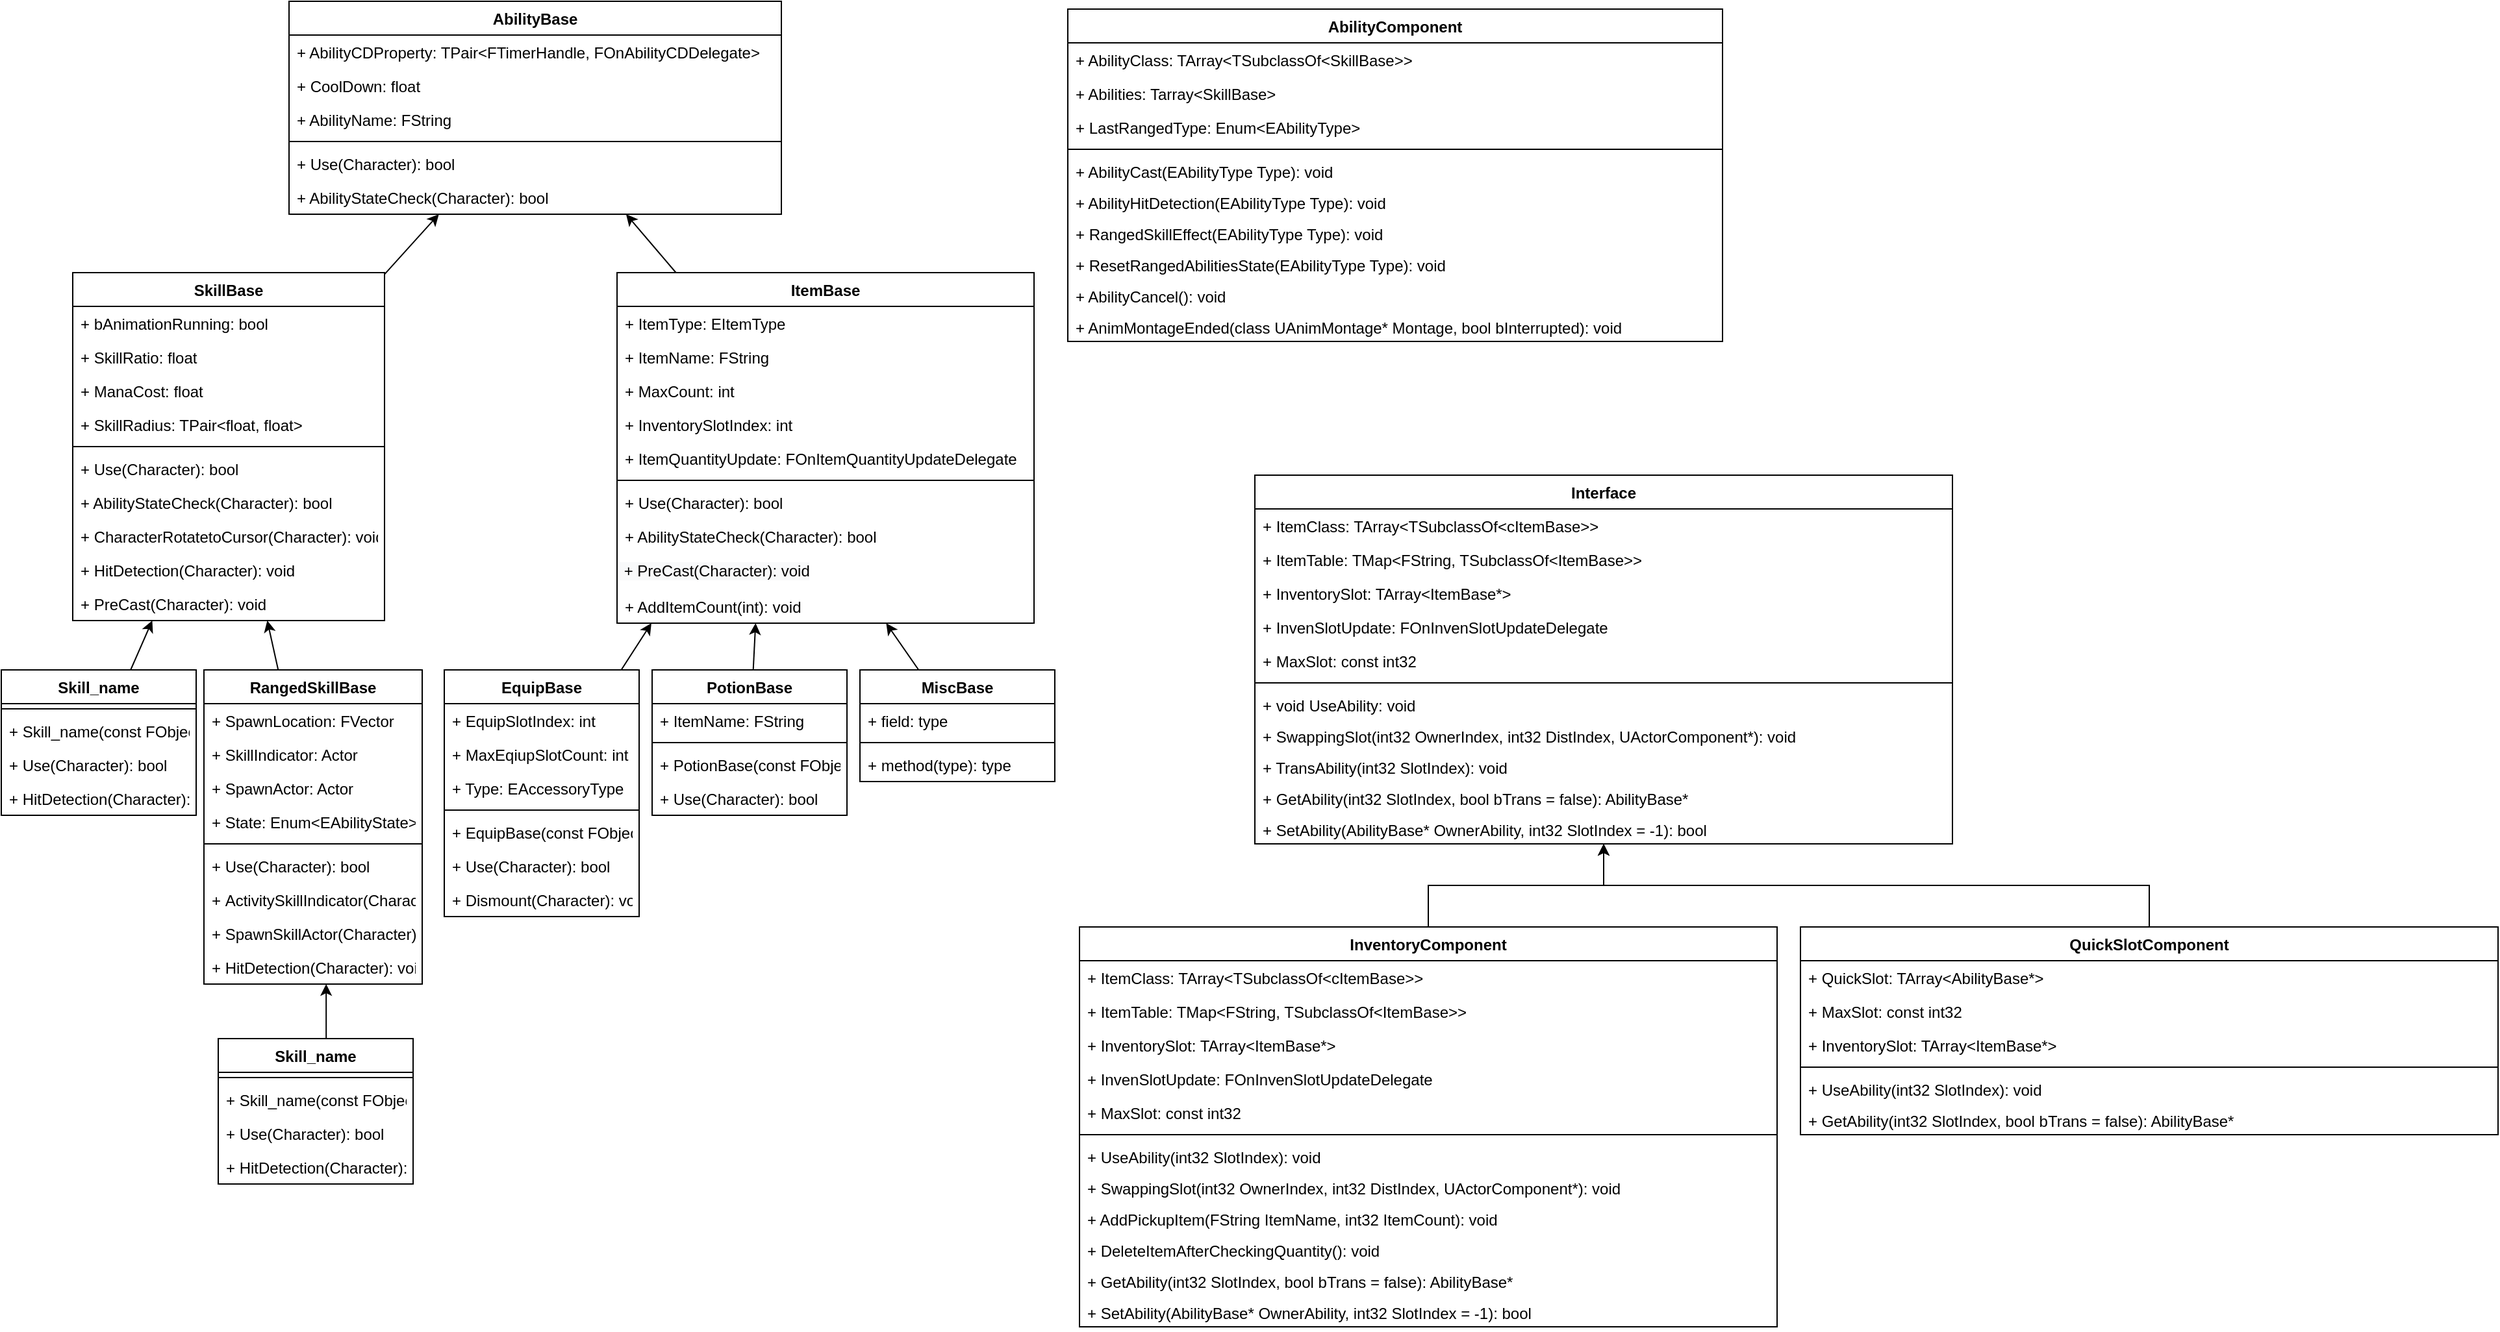<mxfile version="17.1.3" type="github">
  <diagram id="C5RBs43oDa-KdzZeNtuy" name="Page-1">
    <mxGraphModel dx="1185" dy="662" grid="0" gridSize="10" guides="1" tooltips="1" connect="1" arrows="1" fold="1" page="1" pageScale="1" pageWidth="827" pageHeight="1169" background="#ffffff" math="0" shadow="0">
      <root>
        <mxCell id="WIyWlLk6GJQsqaUBKTNV-0" />
        <mxCell id="WIyWlLk6GJQsqaUBKTNV-1" parent="WIyWlLk6GJQsqaUBKTNV-0" />
        <mxCell id="GO_Z0IEruswd79jer_rX-120" value="AbilityBase" style="swimlane;fontStyle=1;align=center;verticalAlign=top;childLayout=stackLayout;horizontal=1;startSize=26;horizontalStack=0;resizeParent=1;resizeParentMax=0;resizeLast=0;collapsible=1;marginBottom=0;strokeColor=#000000;" parent="WIyWlLk6GJQsqaUBKTNV-1" vertex="1">
          <mxGeometry x="235.5" y="5" width="379" height="164" as="geometry" />
        </mxCell>
        <mxCell id="yZPW7nLBiJJzEYoTllij-23" value="+ AbilityCDProperty: TPair&lt;FTimerHandle, FOnAbilityCDDelegate&gt;" style="text;strokeColor=none;fillColor=none;align=left;verticalAlign=top;spacingLeft=4;spacingRight=4;overflow=hidden;rotatable=0;points=[[0,0.5],[1,0.5]];portConstraint=eastwest;" parent="GO_Z0IEruswd79jer_rX-120" vertex="1">
          <mxGeometry y="26" width="379" height="26" as="geometry" />
        </mxCell>
        <mxCell id="GO_Z0IEruswd79jer_rX-121" value="+ CoolDown: float" style="text;strokeColor=none;fillColor=none;align=left;verticalAlign=top;spacingLeft=4;spacingRight=4;overflow=hidden;rotatable=0;points=[[0,0.5],[1,0.5]];portConstraint=eastwest;" parent="GO_Z0IEruswd79jer_rX-120" vertex="1">
          <mxGeometry y="52" width="379" height="26" as="geometry" />
        </mxCell>
        <mxCell id="s1_-hw93lYLF9Lze-yvm-6" value="+ AbilityName: FString" style="text;strokeColor=none;fillColor=none;align=left;verticalAlign=top;spacingLeft=4;spacingRight=4;overflow=hidden;rotatable=0;points=[[0,0.5],[1,0.5]];portConstraint=eastwest;" parent="GO_Z0IEruswd79jer_rX-120" vertex="1">
          <mxGeometry y="78" width="379" height="26" as="geometry" />
        </mxCell>
        <mxCell id="GO_Z0IEruswd79jer_rX-122" value="" style="line;strokeWidth=1;fillColor=none;align=left;verticalAlign=middle;spacingTop=-1;spacingLeft=3;spacingRight=3;rotatable=0;labelPosition=right;points=[];portConstraint=eastwest;" parent="GO_Z0IEruswd79jer_rX-120" vertex="1">
          <mxGeometry y="104" width="379" height="8" as="geometry" />
        </mxCell>
        <mxCell id="GO_Z0IEruswd79jer_rX-166" value="+ Use(Character): bool" style="text;strokeColor=none;fillColor=none;align=left;verticalAlign=top;spacingLeft=4;spacingRight=4;overflow=hidden;rotatable=0;points=[[0,0.5],[1,0.5]];portConstraint=eastwest;" parent="GO_Z0IEruswd79jer_rX-120" vertex="1">
          <mxGeometry y="112" width="379" height="26" as="geometry" />
        </mxCell>
        <mxCell id="GO_Z0IEruswd79jer_rX-123" value="+ AbilityStateCheck(Character): bool" style="text;strokeColor=none;fillColor=none;align=left;verticalAlign=top;spacingLeft=4;spacingRight=4;overflow=hidden;rotatable=0;points=[[0,0.5],[1,0.5]];portConstraint=eastwest;" parent="GO_Z0IEruswd79jer_rX-120" vertex="1">
          <mxGeometry y="138" width="379" height="26" as="geometry" />
        </mxCell>
        <mxCell id="GO_Z0IEruswd79jer_rX-156" style="edgeStyle=none;rounded=0;orthogonalLoop=1;jettySize=auto;html=1;" parent="WIyWlLk6GJQsqaUBKTNV-1" source="GO_Z0IEruswd79jer_rX-128" target="GO_Z0IEruswd79jer_rX-120" edge="1">
          <mxGeometry relative="1" as="geometry" />
        </mxCell>
        <mxCell id="GO_Z0IEruswd79jer_rX-128" value="SkillBase" style="swimlane;fontStyle=1;align=center;verticalAlign=top;childLayout=stackLayout;horizontal=1;startSize=26;horizontalStack=0;resizeParent=1;resizeParentMax=0;resizeLast=0;collapsible=1;marginBottom=0;strokeColor=#000000;" parent="WIyWlLk6GJQsqaUBKTNV-1" vertex="1">
          <mxGeometry x="69" y="214" width="240" height="268" as="geometry" />
        </mxCell>
        <mxCell id="s1_-hw93lYLF9Lze-yvm-1" value="+ bAnimationRunning: bool" style="text;strokeColor=none;fillColor=none;align=left;verticalAlign=top;spacingLeft=4;spacingRight=4;overflow=hidden;rotatable=0;points=[[0,0.5],[1,0.5]];portConstraint=eastwest;" parent="GO_Z0IEruswd79jer_rX-128" vertex="1">
          <mxGeometry y="26" width="240" height="26" as="geometry" />
        </mxCell>
        <mxCell id="GO_Z0IEruswd79jer_rX-129" value="+ SkillRatio: float" style="text;strokeColor=none;fillColor=none;align=left;verticalAlign=top;spacingLeft=4;spacingRight=4;overflow=hidden;rotatable=0;points=[[0,0.5],[1,0.5]];portConstraint=eastwest;" parent="GO_Z0IEruswd79jer_rX-128" vertex="1">
          <mxGeometry y="52" width="240" height="26" as="geometry" />
        </mxCell>
        <mxCell id="GO_Z0IEruswd79jer_rX-165" value="+ ManaCost: float" style="text;strokeColor=none;fillColor=none;align=left;verticalAlign=top;spacingLeft=4;spacingRight=4;overflow=hidden;rotatable=0;points=[[0,0.5],[1,0.5]];portConstraint=eastwest;" parent="GO_Z0IEruswd79jer_rX-128" vertex="1">
          <mxGeometry y="78" width="240" height="26" as="geometry" />
        </mxCell>
        <mxCell id="yZPW7nLBiJJzEYoTllij-17" value="+ SkillRadius: TPair&lt;float, float&gt;" style="text;strokeColor=none;fillColor=none;align=left;verticalAlign=top;spacingLeft=4;spacingRight=4;overflow=hidden;rotatable=0;points=[[0,0.5],[1,0.5]];portConstraint=eastwest;" parent="GO_Z0IEruswd79jer_rX-128" vertex="1">
          <mxGeometry y="104" width="240" height="26" as="geometry" />
        </mxCell>
        <mxCell id="GO_Z0IEruswd79jer_rX-130" value="" style="line;strokeWidth=1;fillColor=none;align=left;verticalAlign=middle;spacingTop=-1;spacingLeft=3;spacingRight=3;rotatable=0;labelPosition=right;points=[];portConstraint=eastwest;" parent="GO_Z0IEruswd79jer_rX-128" vertex="1">
          <mxGeometry y="130" width="240" height="8" as="geometry" />
        </mxCell>
        <mxCell id="yZPW7nLBiJJzEYoTllij-16" value="+ Use(Character): bool" style="text;strokeColor=none;fillColor=none;align=left;verticalAlign=top;spacingLeft=4;spacingRight=4;overflow=hidden;rotatable=0;points=[[0,0.5],[1,0.5]];portConstraint=eastwest;" parent="GO_Z0IEruswd79jer_rX-128" vertex="1">
          <mxGeometry y="138" width="240" height="26" as="geometry" />
        </mxCell>
        <mxCell id="yZPW7nLBiJJzEYoTllij-20" value="+ AbilityStateCheck(Character): bool" style="text;strokeColor=none;fillColor=none;align=left;verticalAlign=top;spacingLeft=4;spacingRight=4;overflow=hidden;rotatable=0;points=[[0,0.5],[1,0.5]];portConstraint=eastwest;" parent="GO_Z0IEruswd79jer_rX-128" vertex="1">
          <mxGeometry y="164" width="240" height="26" as="geometry" />
        </mxCell>
        <mxCell id="yZPW7nLBiJJzEYoTllij-6" value="+ CharacterRotatetoCursor(Character): void" style="text;strokeColor=none;fillColor=none;align=left;verticalAlign=top;spacingLeft=4;spacingRight=4;overflow=hidden;rotatable=0;points=[[0,0.5],[1,0.5]];portConstraint=eastwest;" parent="GO_Z0IEruswd79jer_rX-128" vertex="1">
          <mxGeometry y="190" width="240" height="26" as="geometry" />
        </mxCell>
        <mxCell id="GO_Z0IEruswd79jer_rX-131" value="+ HitDetection(Character): void" style="text;strokeColor=none;fillColor=none;align=left;verticalAlign=top;spacingLeft=4;spacingRight=4;overflow=hidden;rotatable=0;points=[[0,0.5],[1,0.5]];portConstraint=eastwest;" parent="GO_Z0IEruswd79jer_rX-128" vertex="1">
          <mxGeometry y="216" width="240" height="26" as="geometry" />
        </mxCell>
        <mxCell id="s1_-hw93lYLF9Lze-yvm-0" value="+ PreCast(Character): void" style="text;strokeColor=none;fillColor=none;align=left;verticalAlign=top;spacingLeft=4;spacingRight=4;overflow=hidden;rotatable=0;points=[[0,0.5],[1,0.5]];portConstraint=eastwest;" parent="GO_Z0IEruswd79jer_rX-128" vertex="1">
          <mxGeometry y="242" width="240" height="26" as="geometry" />
        </mxCell>
        <mxCell id="GO_Z0IEruswd79jer_rX-157" style="edgeStyle=none;rounded=0;orthogonalLoop=1;jettySize=auto;html=1;" parent="WIyWlLk6GJQsqaUBKTNV-1" source="GO_Z0IEruswd79jer_rX-132" target="GO_Z0IEruswd79jer_rX-120" edge="1">
          <mxGeometry relative="1" as="geometry" />
        </mxCell>
        <mxCell id="GO_Z0IEruswd79jer_rX-132" value="ItemBase" style="swimlane;fontStyle=1;align=center;verticalAlign=top;childLayout=stackLayout;horizontal=1;startSize=26;horizontalStack=0;resizeParent=1;resizeParentMax=0;resizeLast=0;collapsible=1;marginBottom=0;strokeColor=#000000;" parent="WIyWlLk6GJQsqaUBKTNV-1" vertex="1">
          <mxGeometry x="488" y="214" width="321" height="270" as="geometry">
            <mxRectangle x="519" y="200" width="80" height="26" as="alternateBounds" />
          </mxGeometry>
        </mxCell>
        <mxCell id="s1_-hw93lYLF9Lze-yvm-9" value="+ ItemType: EItemType" style="text;strokeColor=none;fillColor=none;align=left;verticalAlign=top;spacingLeft=4;spacingRight=4;overflow=hidden;rotatable=0;points=[[0,0.5],[1,0.5]];portConstraint=eastwest;" parent="GO_Z0IEruswd79jer_rX-132" vertex="1">
          <mxGeometry y="26" width="321" height="26" as="geometry" />
        </mxCell>
        <mxCell id="egzBv6QjyefmBO5BSppb-17" value="+ ItemName: FString" style="text;strokeColor=none;fillColor=none;align=left;verticalAlign=top;spacingLeft=4;spacingRight=4;overflow=hidden;rotatable=0;points=[[0,0.5],[1,0.5]];portConstraint=eastwest;" parent="GO_Z0IEruswd79jer_rX-132" vertex="1">
          <mxGeometry y="52" width="321" height="26" as="geometry" />
        </mxCell>
        <mxCell id="GO_Z0IEruswd79jer_rX-133" value="+ MaxCount: int" style="text;strokeColor=none;fillColor=none;align=left;verticalAlign=top;spacingLeft=4;spacingRight=4;overflow=hidden;rotatable=0;points=[[0,0.5],[1,0.5]];portConstraint=eastwest;" parent="GO_Z0IEruswd79jer_rX-132" vertex="1">
          <mxGeometry y="78" width="321" height="26" as="geometry" />
        </mxCell>
        <mxCell id="egzBv6QjyefmBO5BSppb-18" value="+ InventorySlotIndex: int" style="text;strokeColor=none;fillColor=none;align=left;verticalAlign=top;spacingLeft=4;spacingRight=4;overflow=hidden;rotatable=0;points=[[0,0.5],[1,0.5]];portConstraint=eastwest;" parent="GO_Z0IEruswd79jer_rX-132" vertex="1">
          <mxGeometry y="104" width="321" height="26" as="geometry" />
        </mxCell>
        <mxCell id="s1_-hw93lYLF9Lze-yvm-8" value="+ ItemQuantityUpdate: FOnItemQuantityUpdateDelegate" style="text;strokeColor=none;fillColor=none;align=left;verticalAlign=top;spacingLeft=4;spacingRight=4;overflow=hidden;rotatable=0;points=[[0,0.5],[1,0.5]];portConstraint=eastwest;" parent="GO_Z0IEruswd79jer_rX-132" vertex="1">
          <mxGeometry y="130" width="321" height="26" as="geometry" />
        </mxCell>
        <mxCell id="GO_Z0IEruswd79jer_rX-134" value="" style="line;strokeWidth=1;fillColor=none;align=left;verticalAlign=middle;spacingTop=-1;spacingLeft=3;spacingRight=3;rotatable=0;labelPosition=right;points=[];portConstraint=eastwest;" parent="GO_Z0IEruswd79jer_rX-132" vertex="1">
          <mxGeometry y="156" width="321" height="8" as="geometry" />
        </mxCell>
        <mxCell id="yZPW7nLBiJJzEYoTllij-22" value="+ Use(Character): bool" style="text;strokeColor=none;fillColor=none;align=left;verticalAlign=top;spacingLeft=4;spacingRight=4;overflow=hidden;rotatable=0;points=[[0,0.5],[1,0.5]];portConstraint=eastwest;" parent="GO_Z0IEruswd79jer_rX-132" vertex="1">
          <mxGeometry y="164" width="321" height="26" as="geometry" />
        </mxCell>
        <mxCell id="egzBv6QjyefmBO5BSppb-19" value="+ AbilityStateCheck(Character): bool" style="text;strokeColor=none;fillColor=none;align=left;verticalAlign=top;spacingLeft=4;spacingRight=4;overflow=hidden;rotatable=0;points=[[0,0.5],[1,0.5]];portConstraint=eastwest;" parent="GO_Z0IEruswd79jer_rX-132" vertex="1">
          <mxGeometry y="190" width="321" height="26" as="geometry" />
        </mxCell>
        <mxCell id="s1_-hw93lYLF9Lze-yvm-10" value="&lt;span style=&quot;color: rgb(0 , 0 , 0) ; font-family: &amp;#34;helvetica&amp;#34; ; font-size: 12px ; font-style: normal ; font-weight: 400 ; letter-spacing: normal ; text-align: left ; text-indent: 0px ; text-transform: none ; word-spacing: 0px ; background-color: rgb(248 , 249 , 250) ; display: inline ; float: none&quot;&gt;&amp;nbsp;+ PreCast(Character): void&lt;/span&gt;" style="text;whiteSpace=wrap;html=1;" parent="GO_Z0IEruswd79jer_rX-132" vertex="1">
          <mxGeometry y="216" width="321" height="28" as="geometry" />
        </mxCell>
        <mxCell id="s1_-hw93lYLF9Lze-yvm-7" value="+ AddItemCount(int): void" style="text;strokeColor=none;fillColor=none;align=left;verticalAlign=top;spacingLeft=4;spacingRight=4;overflow=hidden;rotatable=0;points=[[0,0.5],[1,0.5]];portConstraint=eastwest;" parent="GO_Z0IEruswd79jer_rX-132" vertex="1">
          <mxGeometry y="244" width="321" height="26" as="geometry" />
        </mxCell>
        <mxCell id="GO_Z0IEruswd79jer_rX-160" style="edgeStyle=none;rounded=0;orthogonalLoop=1;jettySize=auto;html=1;" parent="WIyWlLk6GJQsqaUBKTNV-1" source="GO_Z0IEruswd79jer_rX-136" target="GO_Z0IEruswd79jer_rX-128" edge="1">
          <mxGeometry relative="1" as="geometry" />
        </mxCell>
        <mxCell id="GO_Z0IEruswd79jer_rX-136" value="Skill_name" style="swimlane;fontStyle=1;align=center;verticalAlign=top;childLayout=stackLayout;horizontal=1;startSize=26;horizontalStack=0;resizeParent=1;resizeParentMax=0;resizeLast=0;collapsible=1;marginBottom=0;strokeColor=#000000;labelBorderColor=none;" parent="WIyWlLk6GJQsqaUBKTNV-1" vertex="1">
          <mxGeometry x="14" y="520" width="150" height="112" as="geometry" />
        </mxCell>
        <mxCell id="GO_Z0IEruswd79jer_rX-138" value="" style="line;strokeWidth=1;fillColor=none;align=left;verticalAlign=middle;spacingTop=-1;spacingLeft=3;spacingRight=3;rotatable=0;labelPosition=right;points=[];portConstraint=eastwest;" parent="GO_Z0IEruswd79jer_rX-136" vertex="1">
          <mxGeometry y="26" width="150" height="8" as="geometry" />
        </mxCell>
        <mxCell id="yZPW7nLBiJJzEYoTllij-29" value="+ Skill_name(const FObjectInitializer&amp; ObjectInitializer): void" style="text;strokeColor=none;fillColor=none;align=left;verticalAlign=top;spacingLeft=4;spacingRight=4;overflow=hidden;rotatable=0;points=[[0,0.5],[1,0.5]];portConstraint=eastwest;fontStyle=0" parent="GO_Z0IEruswd79jer_rX-136" vertex="1">
          <mxGeometry y="34" width="150" height="26" as="geometry" />
        </mxCell>
        <mxCell id="yZPW7nLBiJJzEYoTllij-36" value="+ Use(Character): bool" style="text;strokeColor=none;fillColor=none;align=left;verticalAlign=top;spacingLeft=4;spacingRight=4;overflow=hidden;rotatable=0;points=[[0,0.5],[1,0.5]];portConstraint=eastwest;" parent="GO_Z0IEruswd79jer_rX-136" vertex="1">
          <mxGeometry y="60" width="150" height="26" as="geometry" />
        </mxCell>
        <mxCell id="yZPW7nLBiJJzEYoTllij-32" value="+ HitDetection(Character): void" style="text;strokeColor=none;fillColor=none;align=left;verticalAlign=top;spacingLeft=4;spacingRight=4;overflow=hidden;rotatable=0;points=[[0,0.5],[1,0.5]];portConstraint=eastwest;" parent="GO_Z0IEruswd79jer_rX-136" vertex="1">
          <mxGeometry y="86" width="150" height="26" as="geometry" />
        </mxCell>
        <mxCell id="GO_Z0IEruswd79jer_rX-161" style="edgeStyle=none;rounded=0;orthogonalLoop=1;jettySize=auto;html=1;" parent="WIyWlLk6GJQsqaUBKTNV-1" source="GO_Z0IEruswd79jer_rX-140" target="GO_Z0IEruswd79jer_rX-128" edge="1">
          <mxGeometry relative="1" as="geometry" />
        </mxCell>
        <mxCell id="GO_Z0IEruswd79jer_rX-140" value="RangedSkillBase" style="swimlane;fontStyle=1;align=center;verticalAlign=top;childLayout=stackLayout;horizontal=1;startSize=26;horizontalStack=0;resizeParent=1;resizeParentMax=0;resizeLast=0;collapsible=1;marginBottom=0;strokeColor=#000000;" parent="WIyWlLk6GJQsqaUBKTNV-1" vertex="1">
          <mxGeometry x="170" y="520" width="168" height="242" as="geometry" />
        </mxCell>
        <mxCell id="yZPW7nLBiJJzEYoTllij-10" value="+ SpawnLocation: FVector" style="text;strokeColor=none;fillColor=none;align=left;verticalAlign=top;spacingLeft=4;spacingRight=4;overflow=hidden;rotatable=0;points=[[0,0.5],[1,0.5]];portConstraint=eastwest;" parent="GO_Z0IEruswd79jer_rX-140" vertex="1">
          <mxGeometry y="26" width="168" height="26" as="geometry" />
        </mxCell>
        <mxCell id="GO_Z0IEruswd79jer_rX-141" value="+ SkillIndicator: Actor" style="text;strokeColor=none;fillColor=none;align=left;verticalAlign=top;spacingLeft=4;spacingRight=4;overflow=hidden;rotatable=0;points=[[0,0.5],[1,0.5]];portConstraint=eastwest;" parent="GO_Z0IEruswd79jer_rX-140" vertex="1">
          <mxGeometry y="52" width="168" height="26" as="geometry" />
        </mxCell>
        <mxCell id="L7j_BJLLFzNBsJzs4OP5-8" value="+ SpawnActor: Actor" style="text;strokeColor=none;fillColor=none;align=left;verticalAlign=top;spacingLeft=4;spacingRight=4;overflow=hidden;rotatable=0;points=[[0,0.5],[1,0.5]];portConstraint=eastwest;" vertex="1" parent="GO_Z0IEruswd79jer_rX-140">
          <mxGeometry y="78" width="168" height="26" as="geometry" />
        </mxCell>
        <mxCell id="L7j_BJLLFzNBsJzs4OP5-9" value="+ State: Enum&lt;EAbilityState&gt;" style="text;strokeColor=none;fillColor=none;align=left;verticalAlign=top;spacingLeft=4;spacingRight=4;overflow=hidden;rotatable=0;points=[[0,0.5],[1,0.5]];portConstraint=eastwest;" vertex="1" parent="GO_Z0IEruswd79jer_rX-140">
          <mxGeometry y="104" width="168" height="26" as="geometry" />
        </mxCell>
        <mxCell id="GO_Z0IEruswd79jer_rX-142" value="" style="line;strokeWidth=1;fillColor=none;align=left;verticalAlign=middle;spacingTop=-1;spacingLeft=3;spacingRight=3;rotatable=0;labelPosition=right;points=[];portConstraint=eastwest;" parent="GO_Z0IEruswd79jer_rX-140" vertex="1">
          <mxGeometry y="130" width="168" height="8" as="geometry" />
        </mxCell>
        <mxCell id="yZPW7nLBiJJzEYoTllij-9" value="+ Use(Character): bool" style="text;strokeColor=none;fillColor=none;align=left;verticalAlign=top;spacingLeft=4;spacingRight=4;overflow=hidden;rotatable=0;points=[[0,0.5],[1,0.5]];portConstraint=eastwest;" parent="GO_Z0IEruswd79jer_rX-140" vertex="1">
          <mxGeometry y="138" width="168" height="26" as="geometry" />
        </mxCell>
        <mxCell id="L7j_BJLLFzNBsJzs4OP5-6" value="+ ActivitySkillIndicator(Character): void" style="text;strokeColor=none;fillColor=none;align=left;verticalAlign=top;spacingLeft=4;spacingRight=4;overflow=hidden;rotatable=0;points=[[0,0.5],[1,0.5]];portConstraint=eastwest;" vertex="1" parent="GO_Z0IEruswd79jer_rX-140">
          <mxGeometry y="164" width="168" height="26" as="geometry" />
        </mxCell>
        <mxCell id="L7j_BJLLFzNBsJzs4OP5-7" value="+ SpawnSkillActor(Character): void&#xa;" style="text;strokeColor=none;fillColor=none;align=left;verticalAlign=top;spacingLeft=4;spacingRight=4;overflow=hidden;rotatable=0;points=[[0,0.5],[1,0.5]];portConstraint=eastwest;" vertex="1" parent="GO_Z0IEruswd79jer_rX-140">
          <mxGeometry y="190" width="168" height="26" as="geometry" />
        </mxCell>
        <mxCell id="yZPW7nLBiJJzEYoTllij-27" value="+ HitDetection(Character): void" style="text;strokeColor=none;fillColor=none;align=left;verticalAlign=top;spacingLeft=4;spacingRight=4;overflow=hidden;rotatable=0;points=[[0,0.5],[1,0.5]];portConstraint=eastwest;" parent="GO_Z0IEruswd79jer_rX-140" vertex="1">
          <mxGeometry y="216" width="168" height="26" as="geometry" />
        </mxCell>
        <mxCell id="GO_Z0IEruswd79jer_rX-162" style="edgeStyle=none;rounded=0;orthogonalLoop=1;jettySize=auto;html=1;" parent="WIyWlLk6GJQsqaUBKTNV-1" source="GO_Z0IEruswd79jer_rX-144" edge="1">
          <mxGeometry relative="1" as="geometry">
            <mxPoint x="514.461" y="484" as="targetPoint" />
          </mxGeometry>
        </mxCell>
        <mxCell id="GO_Z0IEruswd79jer_rX-144" value="EquipBase" style="swimlane;fontStyle=1;align=center;verticalAlign=top;childLayout=stackLayout;horizontal=1;startSize=26;horizontalStack=0;resizeParent=1;resizeParentMax=0;resizeLast=0;collapsible=1;marginBottom=0;strokeColor=#000000;" parent="WIyWlLk6GJQsqaUBKTNV-1" vertex="1">
          <mxGeometry x="355" y="520" width="150" height="190" as="geometry" />
        </mxCell>
        <mxCell id="GO_Z0IEruswd79jer_rX-145" value="+ EquipSlotIndex: int" style="text;strokeColor=none;fillColor=none;align=left;verticalAlign=top;spacingLeft=4;spacingRight=4;overflow=hidden;rotatable=0;points=[[0,0.5],[1,0.5]];portConstraint=eastwest;" parent="GO_Z0IEruswd79jer_rX-144" vertex="1">
          <mxGeometry y="26" width="150" height="26" as="geometry" />
        </mxCell>
        <mxCell id="s1_-hw93lYLF9Lze-yvm-16" value="+ MaxEqiupSlotCount: int" style="text;strokeColor=none;fillColor=none;align=left;verticalAlign=top;spacingLeft=4;spacingRight=4;overflow=hidden;rotatable=0;points=[[0,0.5],[1,0.5]];portConstraint=eastwest;" parent="GO_Z0IEruswd79jer_rX-144" vertex="1">
          <mxGeometry y="52" width="150" height="26" as="geometry" />
        </mxCell>
        <mxCell id="s1_-hw93lYLF9Lze-yvm-17" value="+ Type: EAccessoryType" style="text;strokeColor=none;fillColor=none;align=left;verticalAlign=top;spacingLeft=4;spacingRight=4;overflow=hidden;rotatable=0;points=[[0,0.5],[1,0.5]];portConstraint=eastwest;" parent="GO_Z0IEruswd79jer_rX-144" vertex="1">
          <mxGeometry y="78" width="150" height="26" as="geometry" />
        </mxCell>
        <mxCell id="GO_Z0IEruswd79jer_rX-146" value="" style="line;strokeWidth=1;fillColor=none;align=left;verticalAlign=middle;spacingTop=-1;spacingLeft=3;spacingRight=3;rotatable=0;labelPosition=right;points=[];portConstraint=eastwest;" parent="GO_Z0IEruswd79jer_rX-144" vertex="1">
          <mxGeometry y="104" width="150" height="8" as="geometry" />
        </mxCell>
        <mxCell id="GO_Z0IEruswd79jer_rX-147" value="+ EquipBase(const FObjectInitializer&amp; ObjectInitializer): void" style="text;strokeColor=none;fillColor=none;align=left;verticalAlign=top;spacingLeft=4;spacingRight=4;overflow=hidden;rotatable=0;points=[[0,0.5],[1,0.5]];portConstraint=eastwest;" parent="GO_Z0IEruswd79jer_rX-144" vertex="1">
          <mxGeometry y="112" width="150" height="26" as="geometry" />
        </mxCell>
        <mxCell id="s1_-hw93lYLF9Lze-yvm-13" value="+ Use(Character): bool" style="text;strokeColor=none;fillColor=none;align=left;verticalAlign=top;spacingLeft=4;spacingRight=4;overflow=hidden;rotatable=0;points=[[0,0.5],[1,0.5]];portConstraint=eastwest;" parent="GO_Z0IEruswd79jer_rX-144" vertex="1">
          <mxGeometry y="138" width="150" height="26" as="geometry" />
        </mxCell>
        <mxCell id="s1_-hw93lYLF9Lze-yvm-15" value="+ Dismount(Character): void" style="text;strokeColor=none;fillColor=none;align=left;verticalAlign=top;spacingLeft=4;spacingRight=4;overflow=hidden;rotatable=0;points=[[0,0.5],[1,0.5]];portConstraint=eastwest;" parent="GO_Z0IEruswd79jer_rX-144" vertex="1">
          <mxGeometry y="164" width="150" height="26" as="geometry" />
        </mxCell>
        <mxCell id="GO_Z0IEruswd79jer_rX-163" style="edgeStyle=none;rounded=0;orthogonalLoop=1;jettySize=auto;html=1;" parent="WIyWlLk6GJQsqaUBKTNV-1" source="GO_Z0IEruswd79jer_rX-148" edge="1">
          <mxGeometry relative="1" as="geometry">
            <mxPoint x="594.661" y="484" as="targetPoint" />
          </mxGeometry>
        </mxCell>
        <mxCell id="GO_Z0IEruswd79jer_rX-148" value="PotionBase" style="swimlane;fontStyle=1;align=center;verticalAlign=top;childLayout=stackLayout;horizontal=1;startSize=26;horizontalStack=0;resizeParent=1;resizeParentMax=0;resizeLast=0;collapsible=1;marginBottom=0;strokeColor=#000000;" parent="WIyWlLk6GJQsqaUBKTNV-1" vertex="1">
          <mxGeometry x="515" y="520" width="150" height="112" as="geometry" />
        </mxCell>
        <mxCell id="s1_-hw93lYLF9Lze-yvm-12" value="+ ItemName: FString" style="text;strokeColor=none;fillColor=none;align=left;verticalAlign=top;spacingLeft=4;spacingRight=4;overflow=hidden;rotatable=0;points=[[0,0.5],[1,0.5]];portConstraint=eastwest;" parent="GO_Z0IEruswd79jer_rX-148" vertex="1">
          <mxGeometry y="26" width="150" height="26" as="geometry" />
        </mxCell>
        <mxCell id="GO_Z0IEruswd79jer_rX-150" value="" style="line;strokeWidth=1;fillColor=none;align=left;verticalAlign=middle;spacingTop=-1;spacingLeft=3;spacingRight=3;rotatable=0;labelPosition=right;points=[];portConstraint=eastwest;" parent="GO_Z0IEruswd79jer_rX-148" vertex="1">
          <mxGeometry y="52" width="150" height="8" as="geometry" />
        </mxCell>
        <mxCell id="s1_-hw93lYLF9Lze-yvm-11" value="+ PotionBase(const FObjectInitializer&amp; ObjectInitializer): void" style="text;strokeColor=none;fillColor=none;align=left;verticalAlign=top;spacingLeft=4;spacingRight=4;overflow=hidden;rotatable=0;points=[[0,0.5],[1,0.5]];portConstraint=eastwest;" parent="GO_Z0IEruswd79jer_rX-148" vertex="1">
          <mxGeometry y="60" width="150" height="26" as="geometry" />
        </mxCell>
        <mxCell id="GO_Z0IEruswd79jer_rX-151" value="+ Use(Character): bool" style="text;strokeColor=none;fillColor=none;align=left;verticalAlign=top;spacingLeft=4;spacingRight=4;overflow=hidden;rotatable=0;points=[[0,0.5],[1,0.5]];portConstraint=eastwest;" parent="GO_Z0IEruswd79jer_rX-148" vertex="1">
          <mxGeometry y="86" width="150" height="26" as="geometry" />
        </mxCell>
        <mxCell id="GO_Z0IEruswd79jer_rX-164" style="edgeStyle=none;rounded=0;orthogonalLoop=1;jettySize=auto;html=1;" parent="WIyWlLk6GJQsqaUBKTNV-1" source="GO_Z0IEruswd79jer_rX-152" edge="1">
          <mxGeometry relative="1" as="geometry">
            <mxPoint x="695.18" y="484" as="targetPoint" />
          </mxGeometry>
        </mxCell>
        <mxCell id="GO_Z0IEruswd79jer_rX-152" value="MiscBase" style="swimlane;fontStyle=1;align=center;verticalAlign=top;childLayout=stackLayout;horizontal=1;startSize=26;horizontalStack=0;resizeParent=1;resizeParentMax=0;resizeLast=0;collapsible=1;marginBottom=0;strokeColor=#000000;" parent="WIyWlLk6GJQsqaUBKTNV-1" vertex="1">
          <mxGeometry x="675" y="520" width="150" height="86" as="geometry" />
        </mxCell>
        <mxCell id="GO_Z0IEruswd79jer_rX-153" value="+ field: type" style="text;strokeColor=none;fillColor=none;align=left;verticalAlign=top;spacingLeft=4;spacingRight=4;overflow=hidden;rotatable=0;points=[[0,0.5],[1,0.5]];portConstraint=eastwest;" parent="GO_Z0IEruswd79jer_rX-152" vertex="1">
          <mxGeometry y="26" width="150" height="26" as="geometry" />
        </mxCell>
        <mxCell id="GO_Z0IEruswd79jer_rX-154" value="" style="line;strokeWidth=1;fillColor=none;align=left;verticalAlign=middle;spacingTop=-1;spacingLeft=3;spacingRight=3;rotatable=0;labelPosition=right;points=[];portConstraint=eastwest;" parent="GO_Z0IEruswd79jer_rX-152" vertex="1">
          <mxGeometry y="52" width="150" height="8" as="geometry" />
        </mxCell>
        <mxCell id="GO_Z0IEruswd79jer_rX-155" value="+ method(type): type" style="text;strokeColor=none;fillColor=none;align=left;verticalAlign=top;spacingLeft=4;spacingRight=4;overflow=hidden;rotatable=0;points=[[0,0.5],[1,0.5]];portConstraint=eastwest;" parent="GO_Z0IEruswd79jer_rX-152" vertex="1">
          <mxGeometry y="60" width="150" height="26" as="geometry" />
        </mxCell>
        <mxCell id="yZPW7nLBiJJzEYoTllij-33" style="edgeStyle=orthogonalEdgeStyle;rounded=0;orthogonalLoop=1;jettySize=auto;html=1;exitX=0.5;exitY=0;exitDx=0;exitDy=0;entryX=0.56;entryY=1;entryDx=0;entryDy=0;entryPerimeter=0;" parent="WIyWlLk6GJQsqaUBKTNV-1" source="L7j_BJLLFzNBsJzs4OP5-0" target="yZPW7nLBiJJzEYoTllij-27" edge="1">
          <mxGeometry relative="1" as="geometry">
            <mxPoint x="245" y="832" as="sourcePoint" />
            <mxPoint x="254" y="771" as="targetPoint" />
            <Array as="points">
              <mxPoint x="264" y="804" />
            </Array>
          </mxGeometry>
        </mxCell>
        <mxCell id="BHlRyTZ24oTFOobA_APQ-0" value="AbilityComponent" style="swimlane;fontStyle=1;align=center;verticalAlign=top;childLayout=stackLayout;horizontal=1;startSize=26;horizontalStack=0;resizeParent=1;resizeParentMax=0;resizeLast=0;collapsible=1;marginBottom=0;" parent="WIyWlLk6GJQsqaUBKTNV-1" vertex="1">
          <mxGeometry x="835" y="11" width="504" height="256" as="geometry" />
        </mxCell>
        <mxCell id="L7j_BJLLFzNBsJzs4OP5-15" value="+ AbilityClass: TArray&lt;TSubclassOf&lt;SkillBase&gt;&gt;" style="text;strokeColor=none;fillColor=none;align=left;verticalAlign=top;spacingLeft=4;spacingRight=4;overflow=hidden;rotatable=0;points=[[0,0.5],[1,0.5]];portConstraint=eastwest;" vertex="1" parent="BHlRyTZ24oTFOobA_APQ-0">
          <mxGeometry y="26" width="504" height="26" as="geometry" />
        </mxCell>
        <mxCell id="BHlRyTZ24oTFOobA_APQ-1" value="+ Abilities: Tarray&lt;SkillBase&gt;" style="text;strokeColor=none;fillColor=none;align=left;verticalAlign=top;spacingLeft=4;spacingRight=4;overflow=hidden;rotatable=0;points=[[0,0.5],[1,0.5]];portConstraint=eastwest;" parent="BHlRyTZ24oTFOobA_APQ-0" vertex="1">
          <mxGeometry y="52" width="504" height="26" as="geometry" />
        </mxCell>
        <mxCell id="L7j_BJLLFzNBsJzs4OP5-12" value="+ LastRangedType: Enum&lt;EAbilityType&gt; " style="text;strokeColor=none;fillColor=none;align=left;verticalAlign=top;spacingLeft=4;spacingRight=4;overflow=hidden;rotatable=0;points=[[0,0.5],[1,0.5]];portConstraint=eastwest;" vertex="1" parent="BHlRyTZ24oTFOobA_APQ-0">
          <mxGeometry y="78" width="504" height="26" as="geometry" />
        </mxCell>
        <mxCell id="BHlRyTZ24oTFOobA_APQ-2" value="" style="line;strokeWidth=1;fillColor=none;align=left;verticalAlign=middle;spacingTop=-1;spacingLeft=3;spacingRight=3;rotatable=0;labelPosition=right;points=[];portConstraint=eastwest;" parent="BHlRyTZ24oTFOobA_APQ-0" vertex="1">
          <mxGeometry y="104" width="504" height="8" as="geometry" />
        </mxCell>
        <mxCell id="L7j_BJLLFzNBsJzs4OP5-17" value="+ AbilityCast(EAbilityType Type): void" style="text;strokeColor=none;fillColor=none;align=left;verticalAlign=top;spacingLeft=4;spacingRight=4;overflow=hidden;rotatable=0;points=[[0,0.5],[1,0.5]];portConstraint=eastwest;" vertex="1" parent="BHlRyTZ24oTFOobA_APQ-0">
          <mxGeometry y="112" width="504" height="24" as="geometry" />
        </mxCell>
        <mxCell id="BHlRyTZ24oTFOobA_APQ-3" value="+ AbilityHitDetection(EAbilityType Type): void" style="text;strokeColor=none;fillColor=none;align=left;verticalAlign=top;spacingLeft=4;spacingRight=4;overflow=hidden;rotatable=0;points=[[0,0.5],[1,0.5]];portConstraint=eastwest;" parent="BHlRyTZ24oTFOobA_APQ-0" vertex="1">
          <mxGeometry y="136" width="504" height="24" as="geometry" />
        </mxCell>
        <mxCell id="L7j_BJLLFzNBsJzs4OP5-18" value="+ RangedSkillEffect(EAbilityType Type): void" style="text;strokeColor=none;fillColor=none;align=left;verticalAlign=top;spacingLeft=4;spacingRight=4;overflow=hidden;rotatable=0;points=[[0,0.5],[1,0.5]];portConstraint=eastwest;" vertex="1" parent="BHlRyTZ24oTFOobA_APQ-0">
          <mxGeometry y="160" width="504" height="24" as="geometry" />
        </mxCell>
        <mxCell id="L7j_BJLLFzNBsJzs4OP5-19" value="+ ResetRangedAbilitiesState(EAbilityType Type): void" style="text;strokeColor=none;fillColor=none;align=left;verticalAlign=top;spacingLeft=4;spacingRight=4;overflow=hidden;rotatable=0;points=[[0,0.5],[1,0.5]];portConstraint=eastwest;" vertex="1" parent="BHlRyTZ24oTFOobA_APQ-0">
          <mxGeometry y="184" width="504" height="24" as="geometry" />
        </mxCell>
        <mxCell id="L7j_BJLLFzNBsJzs4OP5-20" value="+ AbilityCancel(): void" style="text;strokeColor=none;fillColor=none;align=left;verticalAlign=top;spacingLeft=4;spacingRight=4;overflow=hidden;rotatable=0;points=[[0,0.5],[1,0.5]];portConstraint=eastwest;" vertex="1" parent="BHlRyTZ24oTFOobA_APQ-0">
          <mxGeometry y="208" width="504" height="24" as="geometry" />
        </mxCell>
        <mxCell id="L7j_BJLLFzNBsJzs4OP5-21" value="+ AnimMontageEnded(class UAnimMontage* Montage, bool bInterrupted): void" style="text;strokeColor=none;fillColor=none;align=left;verticalAlign=top;spacingLeft=4;spacingRight=4;overflow=hidden;rotatable=0;points=[[0,0.5],[1,0.5]];portConstraint=eastwest;" vertex="1" parent="BHlRyTZ24oTFOobA_APQ-0">
          <mxGeometry y="232" width="504" height="24" as="geometry" />
        </mxCell>
        <mxCell id="L7j_BJLLFzNBsJzs4OP5-0" value="Skill_name" style="swimlane;fontStyle=1;align=center;verticalAlign=top;childLayout=stackLayout;horizontal=1;startSize=26;horizontalStack=0;resizeParent=1;resizeParentMax=0;resizeLast=0;collapsible=1;marginBottom=0;strokeColor=#000000;labelBorderColor=none;" vertex="1" parent="WIyWlLk6GJQsqaUBKTNV-1">
          <mxGeometry x="181" y="804" width="150" height="112" as="geometry" />
        </mxCell>
        <mxCell id="L7j_BJLLFzNBsJzs4OP5-1" value="" style="line;strokeWidth=1;fillColor=none;align=left;verticalAlign=middle;spacingTop=-1;spacingLeft=3;spacingRight=3;rotatable=0;labelPosition=right;points=[];portConstraint=eastwest;" vertex="1" parent="L7j_BJLLFzNBsJzs4OP5-0">
          <mxGeometry y="26" width="150" height="8" as="geometry" />
        </mxCell>
        <mxCell id="L7j_BJLLFzNBsJzs4OP5-2" value="+ Skill_name(const FObjectInitializer&amp; ObjectInitializer): void" style="text;strokeColor=none;fillColor=none;align=left;verticalAlign=top;spacingLeft=4;spacingRight=4;overflow=hidden;rotatable=0;points=[[0,0.5],[1,0.5]];portConstraint=eastwest;fontStyle=0" vertex="1" parent="L7j_BJLLFzNBsJzs4OP5-0">
          <mxGeometry y="34" width="150" height="26" as="geometry" />
        </mxCell>
        <mxCell id="L7j_BJLLFzNBsJzs4OP5-3" value="+ Use(Character): bool" style="text;strokeColor=none;fillColor=none;align=left;verticalAlign=top;spacingLeft=4;spacingRight=4;overflow=hidden;rotatable=0;points=[[0,0.5],[1,0.5]];portConstraint=eastwest;" vertex="1" parent="L7j_BJLLFzNBsJzs4OP5-0">
          <mxGeometry y="60" width="150" height="26" as="geometry" />
        </mxCell>
        <mxCell id="L7j_BJLLFzNBsJzs4OP5-4" value="+ HitDetection(Character): void" style="text;strokeColor=none;fillColor=none;align=left;verticalAlign=top;spacingLeft=4;spacingRight=4;overflow=hidden;rotatable=0;points=[[0,0.5],[1,0.5]];portConstraint=eastwest;" vertex="1" parent="L7j_BJLLFzNBsJzs4OP5-0">
          <mxGeometry y="86" width="150" height="26" as="geometry" />
        </mxCell>
        <mxCell id="L7j_BJLLFzNBsJzs4OP5-49" style="edgeStyle=orthogonalEdgeStyle;rounded=0;orthogonalLoop=1;jettySize=auto;html=1;" edge="1" parent="WIyWlLk6GJQsqaUBKTNV-1" source="L7j_BJLLFzNBsJzs4OP5-24" target="L7j_BJLLFzNBsJzs4OP5-37">
          <mxGeometry relative="1" as="geometry" />
        </mxCell>
        <mxCell id="L7j_BJLLFzNBsJzs4OP5-24" value="InventoryComponent" style="swimlane;fontStyle=1;align=center;verticalAlign=top;childLayout=stackLayout;horizontal=1;startSize=26;horizontalStack=0;resizeParent=1;resizeParentMax=0;resizeLast=0;collapsible=1;marginBottom=0;" vertex="1" parent="WIyWlLk6GJQsqaUBKTNV-1">
          <mxGeometry x="844" y="718" width="537" height="308" as="geometry" />
        </mxCell>
        <mxCell id="L7j_BJLLFzNBsJzs4OP5-25" value="+ ItemClass: TArray&lt;TSubclassOf&lt;cItemBase&gt;&gt;" style="text;strokeColor=none;fillColor=none;align=left;verticalAlign=top;spacingLeft=4;spacingRight=4;overflow=hidden;rotatable=0;points=[[0,0.5],[1,0.5]];portConstraint=eastwest;" vertex="1" parent="L7j_BJLLFzNBsJzs4OP5-24">
          <mxGeometry y="26" width="537" height="26" as="geometry" />
        </mxCell>
        <mxCell id="L7j_BJLLFzNBsJzs4OP5-26" value="+ ItemTable: TMap&lt;FString, TSubclassOf&lt;ItemBase&gt;&gt;" style="text;strokeColor=none;fillColor=none;align=left;verticalAlign=top;spacingLeft=4;spacingRight=4;overflow=hidden;rotatable=0;points=[[0,0.5],[1,0.5]];portConstraint=eastwest;" vertex="1" parent="L7j_BJLLFzNBsJzs4OP5-24">
          <mxGeometry y="52" width="537" height="26" as="geometry" />
        </mxCell>
        <mxCell id="L7j_BJLLFzNBsJzs4OP5-27" value="+ InventorySlot: TArray&lt;ItemBase*&gt;" style="text;strokeColor=none;fillColor=none;align=left;verticalAlign=top;spacingLeft=4;spacingRight=4;overflow=hidden;rotatable=0;points=[[0,0.5],[1,0.5]];portConstraint=eastwest;" vertex="1" parent="L7j_BJLLFzNBsJzs4OP5-24">
          <mxGeometry y="78" width="537" height="26" as="geometry" />
        </mxCell>
        <mxCell id="L7j_BJLLFzNBsJzs4OP5-36" value="+ InvenSlotUpdate: FOnInvenSlotUpdateDelegate" style="text;strokeColor=none;fillColor=none;align=left;verticalAlign=top;spacingLeft=4;spacingRight=4;overflow=hidden;rotatable=0;points=[[0,0.5],[1,0.5]];portConstraint=eastwest;" vertex="1" parent="L7j_BJLLFzNBsJzs4OP5-24">
          <mxGeometry y="104" width="537" height="26" as="geometry" />
        </mxCell>
        <mxCell id="L7j_BJLLFzNBsJzs4OP5-28" value="+ MaxSlot: const int32" style="text;strokeColor=none;fillColor=none;align=left;verticalAlign=top;spacingLeft=4;spacingRight=4;overflow=hidden;rotatable=0;points=[[0,0.5],[1,0.5]];portConstraint=eastwest;" vertex="1" parent="L7j_BJLLFzNBsJzs4OP5-24">
          <mxGeometry y="130" width="537" height="26" as="geometry" />
        </mxCell>
        <mxCell id="L7j_BJLLFzNBsJzs4OP5-29" value="" style="line;strokeWidth=1;fillColor=none;align=left;verticalAlign=middle;spacingTop=-1;spacingLeft=3;spacingRight=3;rotatable=0;labelPosition=right;points=[];portConstraint=eastwest;" vertex="1" parent="L7j_BJLLFzNBsJzs4OP5-24">
          <mxGeometry y="156" width="537" height="8" as="geometry" />
        </mxCell>
        <mxCell id="L7j_BJLLFzNBsJzs4OP5-30" value="+ UseAbility(int32 SlotIndex): void" style="text;strokeColor=none;fillColor=none;align=left;verticalAlign=top;spacingLeft=4;spacingRight=4;overflow=hidden;rotatable=0;points=[[0,0.5],[1,0.5]];portConstraint=eastwest;" vertex="1" parent="L7j_BJLLFzNBsJzs4OP5-24">
          <mxGeometry y="164" width="537" height="24" as="geometry" />
        </mxCell>
        <mxCell id="L7j_BJLLFzNBsJzs4OP5-31" value="+ SwappingSlot(int32 OwnerIndex, int32 DistIndex, UActorComponent*): void" style="text;strokeColor=none;fillColor=none;align=left;verticalAlign=top;spacingLeft=4;spacingRight=4;overflow=hidden;rotatable=0;points=[[0,0.5],[1,0.5]];portConstraint=eastwest;" vertex="1" parent="L7j_BJLLFzNBsJzs4OP5-24">
          <mxGeometry y="188" width="537" height="24" as="geometry" />
        </mxCell>
        <mxCell id="L7j_BJLLFzNBsJzs4OP5-33" value="+ AddPickupItem(FString ItemName, int32 ItemCount): void" style="text;strokeColor=none;fillColor=none;align=left;verticalAlign=top;spacingLeft=4;spacingRight=4;overflow=hidden;rotatable=0;points=[[0,0.5],[1,0.5]];portConstraint=eastwest;" vertex="1" parent="L7j_BJLLFzNBsJzs4OP5-24">
          <mxGeometry y="212" width="537" height="24" as="geometry" />
        </mxCell>
        <mxCell id="L7j_BJLLFzNBsJzs4OP5-34" value="+ DeleteItemAfterCheckingQuantity(): void" style="text;strokeColor=none;fillColor=none;align=left;verticalAlign=top;spacingLeft=4;spacingRight=4;overflow=hidden;rotatable=0;points=[[0,0.5],[1,0.5]];portConstraint=eastwest;" vertex="1" parent="L7j_BJLLFzNBsJzs4OP5-24">
          <mxGeometry y="236" width="537" height="24" as="geometry" />
        </mxCell>
        <mxCell id="L7j_BJLLFzNBsJzs4OP5-50" value="+ GetAbility(int32 SlotIndex, bool bTrans = false): AbilityBase*" style="text;strokeColor=none;fillColor=none;align=left;verticalAlign=top;spacingLeft=4;spacingRight=4;overflow=hidden;rotatable=0;points=[[0,0.5],[1,0.5]];portConstraint=eastwest;" vertex="1" parent="L7j_BJLLFzNBsJzs4OP5-24">
          <mxGeometry y="260" width="537" height="24" as="geometry" />
        </mxCell>
        <mxCell id="L7j_BJLLFzNBsJzs4OP5-51" value="+ SetAbility(AbilityBase* OwnerAbility, int32 SlotIndex = -1): bool" style="text;strokeColor=none;fillColor=none;align=left;verticalAlign=top;spacingLeft=4;spacingRight=4;overflow=hidden;rotatable=0;points=[[0,0.5],[1,0.5]];portConstraint=eastwest;" vertex="1" parent="L7j_BJLLFzNBsJzs4OP5-24">
          <mxGeometry y="284" width="537" height="24" as="geometry" />
        </mxCell>
        <mxCell id="L7j_BJLLFzNBsJzs4OP5-37" value="Interface" style="swimlane;fontStyle=1;align=center;verticalAlign=top;childLayout=stackLayout;horizontal=1;startSize=26;horizontalStack=0;resizeParent=1;resizeParentMax=0;resizeLast=0;collapsible=1;marginBottom=0;" vertex="1" parent="WIyWlLk6GJQsqaUBKTNV-1">
          <mxGeometry x="979" y="370" width="537" height="284" as="geometry" />
        </mxCell>
        <mxCell id="L7j_BJLLFzNBsJzs4OP5-38" value="+ ItemClass: TArray&lt;TSubclassOf&lt;cItemBase&gt;&gt;" style="text;strokeColor=none;fillColor=none;align=left;verticalAlign=top;spacingLeft=4;spacingRight=4;overflow=hidden;rotatable=0;points=[[0,0.5],[1,0.5]];portConstraint=eastwest;" vertex="1" parent="L7j_BJLLFzNBsJzs4OP5-37">
          <mxGeometry y="26" width="537" height="26" as="geometry" />
        </mxCell>
        <mxCell id="L7j_BJLLFzNBsJzs4OP5-39" value="+ ItemTable: TMap&lt;FString, TSubclassOf&lt;ItemBase&gt;&gt;" style="text;strokeColor=none;fillColor=none;align=left;verticalAlign=top;spacingLeft=4;spacingRight=4;overflow=hidden;rotatable=0;points=[[0,0.5],[1,0.5]];portConstraint=eastwest;" vertex="1" parent="L7j_BJLLFzNBsJzs4OP5-37">
          <mxGeometry y="52" width="537" height="26" as="geometry" />
        </mxCell>
        <mxCell id="L7j_BJLLFzNBsJzs4OP5-40" value="+ InventorySlot: TArray&lt;ItemBase*&gt;" style="text;strokeColor=none;fillColor=none;align=left;verticalAlign=top;spacingLeft=4;spacingRight=4;overflow=hidden;rotatable=0;points=[[0,0.5],[1,0.5]];portConstraint=eastwest;" vertex="1" parent="L7j_BJLLFzNBsJzs4OP5-37">
          <mxGeometry y="78" width="537" height="26" as="geometry" />
        </mxCell>
        <mxCell id="L7j_BJLLFzNBsJzs4OP5-41" value="+ InvenSlotUpdate: FOnInvenSlotUpdateDelegate" style="text;strokeColor=none;fillColor=none;align=left;verticalAlign=top;spacingLeft=4;spacingRight=4;overflow=hidden;rotatable=0;points=[[0,0.5],[1,0.5]];portConstraint=eastwest;" vertex="1" parent="L7j_BJLLFzNBsJzs4OP5-37">
          <mxGeometry y="104" width="537" height="26" as="geometry" />
        </mxCell>
        <mxCell id="L7j_BJLLFzNBsJzs4OP5-42" value="+ MaxSlot: const int32" style="text;strokeColor=none;fillColor=none;align=left;verticalAlign=top;spacingLeft=4;spacingRight=4;overflow=hidden;rotatable=0;points=[[0,0.5],[1,0.5]];portConstraint=eastwest;" vertex="1" parent="L7j_BJLLFzNBsJzs4OP5-37">
          <mxGeometry y="130" width="537" height="26" as="geometry" />
        </mxCell>
        <mxCell id="L7j_BJLLFzNBsJzs4OP5-43" value="" style="line;strokeWidth=1;fillColor=none;align=left;verticalAlign=middle;spacingTop=-1;spacingLeft=3;spacingRight=3;rotatable=0;labelPosition=right;points=[];portConstraint=eastwest;" vertex="1" parent="L7j_BJLLFzNBsJzs4OP5-37">
          <mxGeometry y="156" width="537" height="8" as="geometry" />
        </mxCell>
        <mxCell id="L7j_BJLLFzNBsJzs4OP5-44" value="+ void UseAbility: void" style="text;strokeColor=none;fillColor=none;align=left;verticalAlign=top;spacingLeft=4;spacingRight=4;overflow=hidden;rotatable=0;points=[[0,0.5],[1,0.5]];portConstraint=eastwest;" vertex="1" parent="L7j_BJLLFzNBsJzs4OP5-37">
          <mxGeometry y="164" width="537" height="24" as="geometry" />
        </mxCell>
        <mxCell id="L7j_BJLLFzNBsJzs4OP5-45" value="+ SwappingSlot(int32 OwnerIndex, int32 DistIndex, UActorComponent*): void" style="text;strokeColor=none;fillColor=none;align=left;verticalAlign=top;spacingLeft=4;spacingRight=4;overflow=hidden;rotatable=0;points=[[0,0.5],[1,0.5]];portConstraint=eastwest;" vertex="1" parent="L7j_BJLLFzNBsJzs4OP5-37">
          <mxGeometry y="188" width="537" height="24" as="geometry" />
        </mxCell>
        <mxCell id="L7j_BJLLFzNBsJzs4OP5-46" value="+ TransAbility(int32 SlotIndex): void" style="text;strokeColor=none;fillColor=none;align=left;verticalAlign=top;spacingLeft=4;spacingRight=4;overflow=hidden;rotatable=0;points=[[0,0.5],[1,0.5]];portConstraint=eastwest;" vertex="1" parent="L7j_BJLLFzNBsJzs4OP5-37">
          <mxGeometry y="212" width="537" height="24" as="geometry" />
        </mxCell>
        <mxCell id="L7j_BJLLFzNBsJzs4OP5-47" value="+ GetAbility(int32 SlotIndex, bool bTrans = false): AbilityBase*" style="text;strokeColor=none;fillColor=none;align=left;verticalAlign=top;spacingLeft=4;spacingRight=4;overflow=hidden;rotatable=0;points=[[0,0.5],[1,0.5]];portConstraint=eastwest;" vertex="1" parent="L7j_BJLLFzNBsJzs4OP5-37">
          <mxGeometry y="236" width="537" height="24" as="geometry" />
        </mxCell>
        <mxCell id="L7j_BJLLFzNBsJzs4OP5-48" value="+ SetAbility(AbilityBase* OwnerAbility, int32 SlotIndex = -1): bool" style="text;strokeColor=none;fillColor=none;align=left;verticalAlign=top;spacingLeft=4;spacingRight=4;overflow=hidden;rotatable=0;points=[[0,0.5],[1,0.5]];portConstraint=eastwest;" vertex="1" parent="L7j_BJLLFzNBsJzs4OP5-37">
          <mxGeometry y="260" width="537" height="24" as="geometry" />
        </mxCell>
        <mxCell id="L7j_BJLLFzNBsJzs4OP5-70" style="edgeStyle=orthogonalEdgeStyle;rounded=0;orthogonalLoop=1;jettySize=auto;html=1;" edge="1" parent="WIyWlLk6GJQsqaUBKTNV-1" source="L7j_BJLLFzNBsJzs4OP5-54" target="L7j_BJLLFzNBsJzs4OP5-37">
          <mxGeometry relative="1" as="geometry" />
        </mxCell>
        <mxCell id="L7j_BJLLFzNBsJzs4OP5-54" value="QuickSlotComponent" style="swimlane;fontStyle=1;align=center;verticalAlign=top;childLayout=stackLayout;horizontal=1;startSize=26;horizontalStack=0;resizeParent=1;resizeParentMax=0;resizeLast=0;collapsible=1;marginBottom=0;" vertex="1" parent="WIyWlLk6GJQsqaUBKTNV-1">
          <mxGeometry x="1399" y="718" width="537" height="160" as="geometry" />
        </mxCell>
        <mxCell id="L7j_BJLLFzNBsJzs4OP5-55" value="+ QuickSlot: TArray&lt;AbilityBase*&gt; " style="text;strokeColor=none;fillColor=none;align=left;verticalAlign=top;spacingLeft=4;spacingRight=4;overflow=hidden;rotatable=0;points=[[0,0.5],[1,0.5]];portConstraint=eastwest;" vertex="1" parent="L7j_BJLLFzNBsJzs4OP5-54">
          <mxGeometry y="26" width="537" height="26" as="geometry" />
        </mxCell>
        <mxCell id="L7j_BJLLFzNBsJzs4OP5-56" value="+ MaxSlot: const int32" style="text;strokeColor=none;fillColor=none;align=left;verticalAlign=top;spacingLeft=4;spacingRight=4;overflow=hidden;rotatable=0;points=[[0,0.5],[1,0.5]];portConstraint=eastwest;" vertex="1" parent="L7j_BJLLFzNBsJzs4OP5-54">
          <mxGeometry y="52" width="537" height="26" as="geometry" />
        </mxCell>
        <mxCell id="L7j_BJLLFzNBsJzs4OP5-57" value="+ InventorySlot: TArray&lt;ItemBase*&gt;" style="text;strokeColor=none;fillColor=none;align=left;verticalAlign=top;spacingLeft=4;spacingRight=4;overflow=hidden;rotatable=0;points=[[0,0.5],[1,0.5]];portConstraint=eastwest;" vertex="1" parent="L7j_BJLLFzNBsJzs4OP5-54">
          <mxGeometry y="78" width="537" height="26" as="geometry" />
        </mxCell>
        <mxCell id="L7j_BJLLFzNBsJzs4OP5-60" value="" style="line;strokeWidth=1;fillColor=none;align=left;verticalAlign=middle;spacingTop=-1;spacingLeft=3;spacingRight=3;rotatable=0;labelPosition=right;points=[];portConstraint=eastwest;" vertex="1" parent="L7j_BJLLFzNBsJzs4OP5-54">
          <mxGeometry y="104" width="537" height="8" as="geometry" />
        </mxCell>
        <mxCell id="L7j_BJLLFzNBsJzs4OP5-61" value="+ UseAbility(int32 SlotIndex): void" style="text;strokeColor=none;fillColor=none;align=left;verticalAlign=top;spacingLeft=4;spacingRight=4;overflow=hidden;rotatable=0;points=[[0,0.5],[1,0.5]];portConstraint=eastwest;" vertex="1" parent="L7j_BJLLFzNBsJzs4OP5-54">
          <mxGeometry y="112" width="537" height="24" as="geometry" />
        </mxCell>
        <mxCell id="L7j_BJLLFzNBsJzs4OP5-69" value="+ GetAbility(int32 SlotIndex, bool bTrans = false): AbilityBase*" style="text;strokeColor=none;fillColor=none;align=left;verticalAlign=top;spacingLeft=4;spacingRight=4;overflow=hidden;rotatable=0;points=[[0,0.5],[1,0.5]];portConstraint=eastwest;" vertex="1" parent="L7j_BJLLFzNBsJzs4OP5-54">
          <mxGeometry y="136" width="537" height="24" as="geometry" />
        </mxCell>
      </root>
    </mxGraphModel>
  </diagram>
</mxfile>
